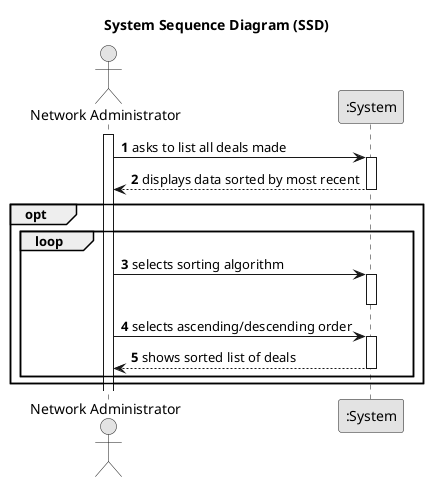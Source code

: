 @startuml
skinparam monochrome true
skinparam packageStyle rectangle
skinparam shadowing false

title System Sequence Diagram (SSD)

autonumber

actor "Network Administrator" as Employee
participant ":System" as System

activate Employee

    Employee -> System : asks to list all deals made
    activate System

        System --> Employee : displays data sorted by most recent
    deactivate System
opt
loop
    Employee -> System : selects sorting algorithm
    activate System

     '   System --> Employee : shows task category list and asks to select one
    deactivate System

    Employee -> System : selects ascending/descending order
    activate System

        System --> Employee : shows sorted list of deals
    deactivate System

end
end

@enduml